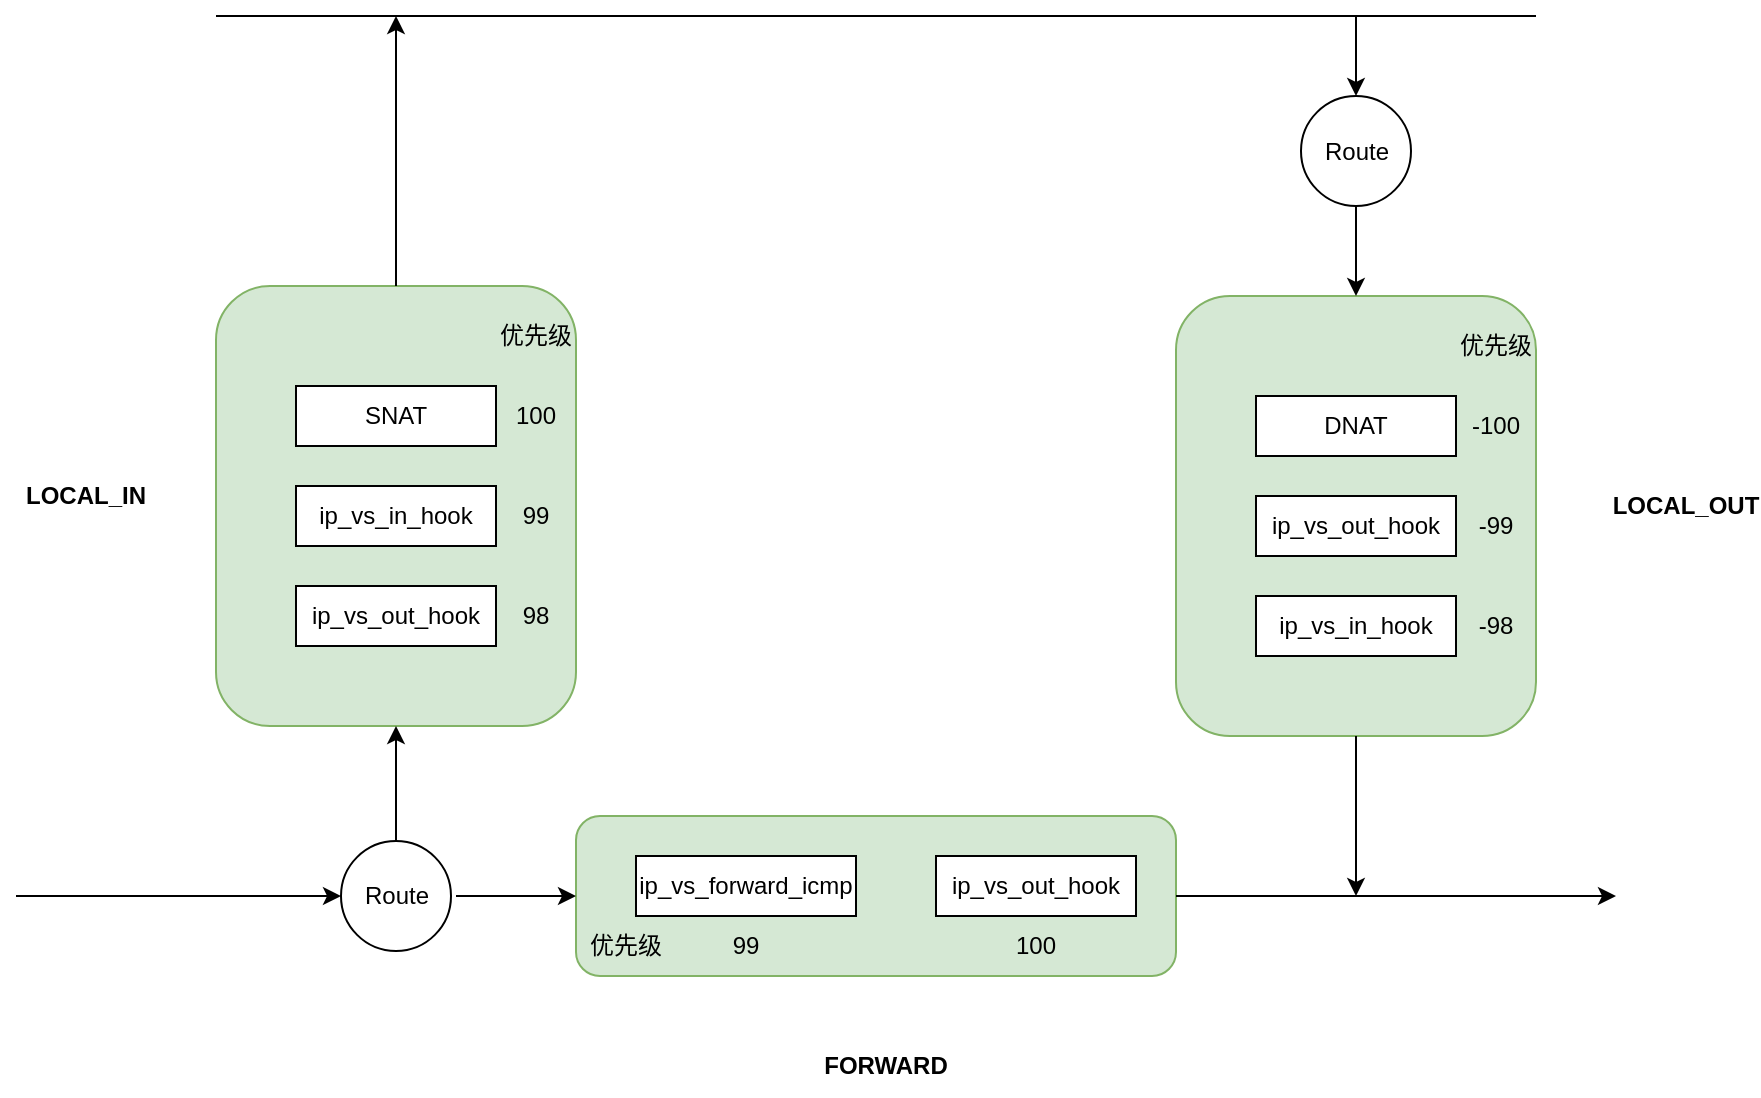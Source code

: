 <mxfile version="21.1.2" type="github" pages="3">
  <diagram name="ipvs-hook" id="Nb5IXyK1JuDazcwR1EP6">
    <mxGraphModel dx="2022" dy="617" grid="1" gridSize="10" guides="1" tooltips="1" connect="1" arrows="1" fold="1" page="1" pageScale="1" pageWidth="827" pageHeight="1169" math="0" shadow="0">
      <root>
        <mxCell id="0" />
        <mxCell id="1" parent="0" />
        <mxCell id="ZrajQLCjrcMDGIsiWecS-1" value="" style="rounded=1;whiteSpace=wrap;html=1;fillColor=#d5e8d4;strokeColor=#82b366;" vertex="1" parent="1">
          <mxGeometry x="100" y="335" width="180" height="220" as="geometry" />
        </mxCell>
        <mxCell id="ZrajQLCjrcMDGIsiWecS-2" value="SNAT" style="rounded=0;whiteSpace=wrap;html=1;" vertex="1" parent="1">
          <mxGeometry x="140" y="385" width="100" height="30" as="geometry" />
        </mxCell>
        <mxCell id="ZrajQLCjrcMDGIsiWecS-3" value="ip_vs_in_hook" style="rounded=0;whiteSpace=wrap;html=1;" vertex="1" parent="1">
          <mxGeometry x="140" y="435" width="100" height="30" as="geometry" />
        </mxCell>
        <mxCell id="ZrajQLCjrcMDGIsiWecS-4" value="ip_vs_out_hook" style="rounded=0;whiteSpace=wrap;html=1;" vertex="1" parent="1">
          <mxGeometry x="140" y="485" width="100" height="30" as="geometry" />
        </mxCell>
        <mxCell id="ZrajQLCjrcMDGIsiWecS-5" value="100" style="text;html=1;strokeColor=none;fillColor=none;align=center;verticalAlign=middle;whiteSpace=wrap;rounded=0;" vertex="1" parent="1">
          <mxGeometry x="240" y="385" width="40" height="30" as="geometry" />
        </mxCell>
        <mxCell id="ZrajQLCjrcMDGIsiWecS-6" value="99" style="text;html=1;strokeColor=none;fillColor=none;align=center;verticalAlign=middle;whiteSpace=wrap;rounded=0;" vertex="1" parent="1">
          <mxGeometry x="240" y="435" width="40" height="30" as="geometry" />
        </mxCell>
        <mxCell id="ZrajQLCjrcMDGIsiWecS-7" value="98" style="text;html=1;strokeColor=none;fillColor=none;align=center;verticalAlign=middle;whiteSpace=wrap;rounded=0;" vertex="1" parent="1">
          <mxGeometry x="240" y="485" width="40" height="30" as="geometry" />
        </mxCell>
        <mxCell id="ZrajQLCjrcMDGIsiWecS-8" value="优先级" style="text;html=1;strokeColor=none;fillColor=none;align=center;verticalAlign=middle;whiteSpace=wrap;rounded=0;" vertex="1" parent="1">
          <mxGeometry x="230" y="345" width="60" height="30" as="geometry" />
        </mxCell>
        <mxCell id="ZrajQLCjrcMDGIsiWecS-9" value="" style="rounded=1;whiteSpace=wrap;html=1;fillColor=#d5e8d4;strokeColor=#82b366;" vertex="1" parent="1">
          <mxGeometry x="580" y="340" width="180" height="220" as="geometry" />
        </mxCell>
        <mxCell id="ZrajQLCjrcMDGIsiWecS-10" value="DNAT" style="rounded=0;whiteSpace=wrap;html=1;" vertex="1" parent="1">
          <mxGeometry x="620" y="390" width="100" height="30" as="geometry" />
        </mxCell>
        <mxCell id="ZrajQLCjrcMDGIsiWecS-11" value="ip_vs_out_hook" style="rounded=0;whiteSpace=wrap;html=1;" vertex="1" parent="1">
          <mxGeometry x="620" y="440" width="100" height="30" as="geometry" />
        </mxCell>
        <mxCell id="ZrajQLCjrcMDGIsiWecS-12" value="ip_vs_in_hook" style="rounded=0;whiteSpace=wrap;html=1;" vertex="1" parent="1">
          <mxGeometry x="620" y="490" width="100" height="30" as="geometry" />
        </mxCell>
        <mxCell id="ZrajQLCjrcMDGIsiWecS-13" value="-100" style="text;html=1;strokeColor=none;fillColor=none;align=center;verticalAlign=middle;whiteSpace=wrap;rounded=0;" vertex="1" parent="1">
          <mxGeometry x="720" y="390" width="40" height="30" as="geometry" />
        </mxCell>
        <mxCell id="ZrajQLCjrcMDGIsiWecS-14" value="-99" style="text;html=1;strokeColor=none;fillColor=none;align=center;verticalAlign=middle;whiteSpace=wrap;rounded=0;" vertex="1" parent="1">
          <mxGeometry x="720" y="440" width="40" height="30" as="geometry" />
        </mxCell>
        <mxCell id="ZrajQLCjrcMDGIsiWecS-15" value="-98" style="text;html=1;strokeColor=none;fillColor=none;align=center;verticalAlign=middle;whiteSpace=wrap;rounded=0;" vertex="1" parent="1">
          <mxGeometry x="720" y="490" width="40" height="30" as="geometry" />
        </mxCell>
        <mxCell id="ZrajQLCjrcMDGIsiWecS-16" value="优先级" style="text;html=1;strokeColor=none;fillColor=none;align=center;verticalAlign=middle;whiteSpace=wrap;rounded=0;" vertex="1" parent="1">
          <mxGeometry x="710" y="350" width="60" height="30" as="geometry" />
        </mxCell>
        <mxCell id="ZrajQLCjrcMDGIsiWecS-17" value="LOCAL_IN" style="text;html=1;align=center;verticalAlign=middle;whiteSpace=wrap;rounded=0;fontColor=#000000;fontStyle=1" vertex="1" parent="1">
          <mxGeometry y="425" width="70" height="30" as="geometry" />
        </mxCell>
        <mxCell id="ZrajQLCjrcMDGIsiWecS-18" value="LOCAL_OUT" style="text;html=1;strokeColor=none;fillColor=none;align=center;verticalAlign=middle;whiteSpace=wrap;rounded=0;fontColor=#000000;fontStyle=1" vertex="1" parent="1">
          <mxGeometry x="800" y="430" width="70" height="30" as="geometry" />
        </mxCell>
        <mxCell id="ZrajQLCjrcMDGIsiWecS-29" value="" style="rounded=1;whiteSpace=wrap;html=1;fillColor=#d5e8d4;strokeColor=#82b366;" vertex="1" parent="1">
          <mxGeometry x="280" y="600" width="300" height="80" as="geometry" />
        </mxCell>
        <mxCell id="ZrajQLCjrcMDGIsiWecS-31" value="ip_vs_forward_icmp" style="rounded=0;whiteSpace=wrap;html=1;" vertex="1" parent="1">
          <mxGeometry x="310" y="620" width="110" height="30" as="geometry" />
        </mxCell>
        <mxCell id="ZrajQLCjrcMDGIsiWecS-32" value="ip_vs_out_hook" style="rounded=0;whiteSpace=wrap;html=1;" vertex="1" parent="1">
          <mxGeometry x="460" y="620" width="100" height="30" as="geometry" />
        </mxCell>
        <mxCell id="ZrajQLCjrcMDGIsiWecS-34" value="99" style="text;html=1;strokeColor=none;fillColor=none;align=center;verticalAlign=middle;whiteSpace=wrap;rounded=0;" vertex="1" parent="1">
          <mxGeometry x="345" y="650" width="40" height="30" as="geometry" />
        </mxCell>
        <mxCell id="ZrajQLCjrcMDGIsiWecS-35" value="100" style="text;html=1;strokeColor=none;fillColor=none;align=center;verticalAlign=middle;whiteSpace=wrap;rounded=0;" vertex="1" parent="1">
          <mxGeometry x="490" y="650" width="40" height="30" as="geometry" />
        </mxCell>
        <mxCell id="ZrajQLCjrcMDGIsiWecS-36" value="优先级" style="text;html=1;strokeColor=none;fillColor=none;align=center;verticalAlign=middle;whiteSpace=wrap;rounded=0;" vertex="1" parent="1">
          <mxGeometry x="280" y="650" width="50" height="30" as="geometry" />
        </mxCell>
        <mxCell id="ZrajQLCjrcMDGIsiWecS-37" value="FORWARD" style="text;html=1;strokeColor=none;fillColor=none;align=center;verticalAlign=middle;whiteSpace=wrap;rounded=0;fontStyle=1" vertex="1" parent="1">
          <mxGeometry x="400" y="710" width="70" height="30" as="geometry" />
        </mxCell>
        <mxCell id="ZrajQLCjrcMDGIsiWecS-38" value="" style="endArrow=classic;html=1;rounded=0;entryX=0;entryY=0.5;entryDx=0;entryDy=0;" edge="1" parent="1" target="ZrajQLCjrcMDGIsiWecS-39">
          <mxGeometry width="50" height="50" relative="1" as="geometry">
            <mxPoint y="640" as="sourcePoint" />
            <mxPoint x="160" y="640" as="targetPoint" />
          </mxGeometry>
        </mxCell>
        <mxCell id="ZrajQLCjrcMDGIsiWecS-39" value="Route" style="ellipse;whiteSpace=wrap;html=1;aspect=fixed;" vertex="1" parent="1">
          <mxGeometry x="162.5" y="612.5" width="55" height="55" as="geometry" />
        </mxCell>
        <mxCell id="ZrajQLCjrcMDGIsiWecS-41" value="" style="endArrow=classic;html=1;rounded=0;entryX=0;entryY=0.5;entryDx=0;entryDy=0;" edge="1" parent="1" target="ZrajQLCjrcMDGIsiWecS-29">
          <mxGeometry width="50" height="50" relative="1" as="geometry">
            <mxPoint x="220" y="640" as="sourcePoint" />
            <mxPoint x="173" y="650" as="targetPoint" />
          </mxGeometry>
        </mxCell>
        <mxCell id="ZrajQLCjrcMDGIsiWecS-42" value="" style="endArrow=classic;html=1;rounded=0;entryX=0.5;entryY=1;entryDx=0;entryDy=0;" edge="1" parent="1" source="ZrajQLCjrcMDGIsiWecS-39" target="ZrajQLCjrcMDGIsiWecS-1">
          <mxGeometry width="50" height="50" relative="1" as="geometry">
            <mxPoint x="230" y="650" as="sourcePoint" />
            <mxPoint x="290" y="650" as="targetPoint" />
          </mxGeometry>
        </mxCell>
        <mxCell id="ZrajQLCjrcMDGIsiWecS-43" value="Route" style="ellipse;whiteSpace=wrap;html=1;aspect=fixed;" vertex="1" parent="1">
          <mxGeometry x="642.5" y="240" width="55" height="55" as="geometry" />
        </mxCell>
        <mxCell id="ZrajQLCjrcMDGIsiWecS-44" value="" style="endArrow=classic;html=1;rounded=0;exitX=0.5;exitY=0;exitDx=0;exitDy=0;" edge="1" parent="1" source="ZrajQLCjrcMDGIsiWecS-1">
          <mxGeometry width="50" height="50" relative="1" as="geometry">
            <mxPoint x="200" y="623" as="sourcePoint" />
            <mxPoint x="190" y="200" as="targetPoint" />
          </mxGeometry>
        </mxCell>
        <mxCell id="ZrajQLCjrcMDGIsiWecS-45" value="" style="endArrow=none;html=1;rounded=0;" edge="1" parent="1">
          <mxGeometry width="50" height="50" relative="1" as="geometry">
            <mxPoint x="100" y="200" as="sourcePoint" />
            <mxPoint x="760" y="200" as="targetPoint" />
          </mxGeometry>
        </mxCell>
        <mxCell id="ZrajQLCjrcMDGIsiWecS-46" value="" style="endArrow=classic;html=1;rounded=0;" edge="1" parent="1" source="ZrajQLCjrcMDGIsiWecS-43" target="ZrajQLCjrcMDGIsiWecS-9">
          <mxGeometry width="50" height="50" relative="1" as="geometry">
            <mxPoint x="670" y="300" as="sourcePoint" />
            <mxPoint x="670" y="200" as="targetPoint" />
          </mxGeometry>
        </mxCell>
        <mxCell id="ZrajQLCjrcMDGIsiWecS-47" value="" style="endArrow=classic;html=1;rounded=0;entryX=0.5;entryY=0;entryDx=0;entryDy=0;" edge="1" parent="1" target="ZrajQLCjrcMDGIsiWecS-43">
          <mxGeometry width="50" height="50" relative="1" as="geometry">
            <mxPoint x="670" y="200" as="sourcePoint" />
            <mxPoint x="680" y="350" as="targetPoint" />
          </mxGeometry>
        </mxCell>
        <mxCell id="ZrajQLCjrcMDGIsiWecS-48" value="" style="endArrow=classic;html=1;rounded=0;exitX=1;exitY=0.5;exitDx=0;exitDy=0;" edge="1" parent="1" source="ZrajQLCjrcMDGIsiWecS-29">
          <mxGeometry width="50" height="50" relative="1" as="geometry">
            <mxPoint x="680" y="305" as="sourcePoint" />
            <mxPoint x="800" y="640" as="targetPoint" />
          </mxGeometry>
        </mxCell>
        <mxCell id="ZrajQLCjrcMDGIsiWecS-49" value="" style="endArrow=classic;html=1;rounded=0;exitX=0.5;exitY=1;exitDx=0;exitDy=0;" edge="1" parent="1" source="ZrajQLCjrcMDGIsiWecS-9">
          <mxGeometry width="50" height="50" relative="1" as="geometry">
            <mxPoint x="680" y="305" as="sourcePoint" />
            <mxPoint x="670" y="640" as="targetPoint" />
          </mxGeometry>
        </mxCell>
      </root>
    </mxGraphModel>
  </diagram>
  <diagram id="bKLBo4ssmLD07pADuglC" name="ipvs-test-topo">
    <mxGraphModel dx="1195" dy="617" grid="1" gridSize="10" guides="1" tooltips="1" connect="1" arrows="1" fold="1" page="1" pageScale="1" pageWidth="827" pageHeight="1169" math="0" shadow="0">
      <root>
        <mxCell id="0" />
        <mxCell id="1" parent="0" />
        <mxCell id="-zAF9fwOarJnG1TRg4sx-21" value="" style="rounded=0;whiteSpace=wrap;html=1;" vertex="1" parent="1">
          <mxGeometry x="70" y="30" width="850" height="575" as="geometry" />
        </mxCell>
        <mxCell id="-zAF9fwOarJnG1TRg4sx-25" value="kernel ipvs" style="ellipse;whiteSpace=wrap;html=1;" vertex="1" parent="1">
          <mxGeometry x="450" y="425" width="90" height="50" as="geometry" />
        </mxCell>
        <mxCell id="-zAF9fwOarJnG1TRg4sx-8" value="" style="rounded=0;whiteSpace=wrap;html=1;fillColor=#e1d5e7;strokeColor=#9673a6;" vertex="1" parent="1">
          <mxGeometry x="130" y="225" width="730" height="65" as="geometry" />
        </mxCell>
        <mxCell id="-zAF9fwOarJnG1TRg4sx-3" value="" style="rounded=1;whiteSpace=wrap;html=1;dashed=1;fillColor=#d5e8d4;strokeColor=#82b366;" vertex="1" parent="1">
          <mxGeometry x="130" y="70" width="340" height="120" as="geometry" />
        </mxCell>
        <mxCell id="-zAF9fwOarJnG1TRg4sx-1" value="veth1" style="rounded=0;whiteSpace=wrap;html=1;" vertex="1" parent="1">
          <mxGeometry x="160" y="240" width="60" height="30" as="geometry" />
        </mxCell>
        <mxCell id="-zAF9fwOarJnG1TRg4sx-2" value="veth1_ns" style="rounded=0;whiteSpace=wrap;html=1;" vertex="1" parent="1">
          <mxGeometry x="160" y="160" width="60" height="30" as="geometry" />
        </mxCell>
        <mxCell id="-zAF9fwOarJnG1TRg4sx-4" value="ns1" style="text;html=1;strokeColor=none;fillColor=none;align=center;verticalAlign=middle;whiteSpace=wrap;rounded=0;fontSize=14;" vertex="1" parent="1">
          <mxGeometry x="410" y="70" width="40" height="20" as="geometry" />
        </mxCell>
        <mxCell id="-zAF9fwOarJnG1TRg4sx-5" value="python3 -m http.server 80" style="rounded=1;whiteSpace=wrap;html=1;" vertex="1" parent="1">
          <mxGeometry x="150" y="80" width="80" height="40" as="geometry" />
        </mxCell>
        <mxCell id="-zAF9fwOarJnG1TRg4sx-6" value="" style="endArrow=none;html=1;rounded=0;entryX=0.5;entryY=1;entryDx=0;entryDy=0;exitX=0.5;exitY=0;exitDx=0;exitDy=0;" edge="1" parent="1" source="-zAF9fwOarJnG1TRg4sx-1" target="-zAF9fwOarJnG1TRg4sx-2">
          <mxGeometry width="50" height="50" relative="1" as="geometry">
            <mxPoint x="160" y="340" as="sourcePoint" />
            <mxPoint x="210" y="290" as="targetPoint" />
          </mxGeometry>
        </mxCell>
        <mxCell id="-zAF9fwOarJnG1TRg4sx-7" value="&lt;b&gt;IP: 100.0.0.1/24&lt;br&gt;Route:&amp;nbsp;100.100.100.100/32 dev veth1_ns&lt;/b&gt;" style="text;html=1;strokeColor=none;fillColor=none;align=left;verticalAlign=middle;whiteSpace=wrap;rounded=0;" vertex="1" parent="1">
          <mxGeometry x="230" y="160" width="240" height="30" as="geometry" />
        </mxCell>
        <mxCell id="-zAF9fwOarJnG1TRg4sx-9" value="" style="rounded=1;whiteSpace=wrap;html=1;dashed=1;fillColor=#d5e8d4;strokeColor=#82b366;" vertex="1" parent="1">
          <mxGeometry x="520" y="70" width="340" height="120" as="geometry" />
        </mxCell>
        <mxCell id="-zAF9fwOarJnG1TRg4sx-10" value="veth2" style="rounded=0;whiteSpace=wrap;html=1;" vertex="1" parent="1">
          <mxGeometry x="770" y="240" width="60" height="30" as="geometry" />
        </mxCell>
        <mxCell id="-zAF9fwOarJnG1TRg4sx-11" value="veth2_ns" style="rounded=0;whiteSpace=wrap;html=1;" vertex="1" parent="1">
          <mxGeometry x="770" y="160" width="60" height="30" as="geometry" />
        </mxCell>
        <mxCell id="-zAF9fwOarJnG1TRg4sx-12" value="ns2" style="text;html=1;strokeColor=none;fillColor=none;align=center;verticalAlign=middle;whiteSpace=wrap;rounded=0;fontSize=14;" vertex="1" parent="1">
          <mxGeometry x="550" y="70" width="40" height="20" as="geometry" />
        </mxCell>
        <mxCell id="-zAF9fwOarJnG1TRg4sx-13" value="python3 -m http.server 80" style="rounded=1;whiteSpace=wrap;html=1;" vertex="1" parent="1">
          <mxGeometry x="760" y="80" width="80" height="40" as="geometry" />
        </mxCell>
        <mxCell id="-zAF9fwOarJnG1TRg4sx-14" value="" style="endArrow=none;html=1;rounded=0;entryX=0.5;entryY=1;entryDx=0;entryDy=0;exitX=0.5;exitY=0;exitDx=0;exitDy=0;" edge="1" parent="1" source="-zAF9fwOarJnG1TRg4sx-10" target="-zAF9fwOarJnG1TRg4sx-11">
          <mxGeometry width="50" height="50" relative="1" as="geometry">
            <mxPoint x="770" y="340" as="sourcePoint" />
            <mxPoint x="820" y="290" as="targetPoint" />
          </mxGeometry>
        </mxCell>
        <mxCell id="-zAF9fwOarJnG1TRg4sx-15" value="&lt;b&gt;IP: 100.0.0.2/24&lt;br&gt;Route:&amp;nbsp;100.100.100.100/32 dev veth2_ns&lt;/b&gt;" style="text;html=1;strokeColor=none;fillColor=none;align=right;verticalAlign=middle;whiteSpace=wrap;rounded=0;" vertex="1" parent="1">
          <mxGeometry x="520" y="160" width="240" height="30" as="geometry" />
        </mxCell>
        <mxCell id="-zAF9fwOarJnG1TRg4sx-16" value="br0" style="text;html=1;strokeColor=none;fillColor=none;align=center;verticalAlign=middle;whiteSpace=wrap;rounded=0;fontSize=14;" vertex="1" parent="1">
          <mxGeometry x="465" y="240" width="60" height="30" as="geometry" />
        </mxCell>
        <mxCell id="-zAF9fwOarJnG1TRg4sx-17" value="&lt;b&gt;Route:&amp;nbsp;100.0.0.0/24 dev br0&lt;/b&gt;" style="text;html=1;strokeColor=none;fillColor=none;align=left;verticalAlign=middle;whiteSpace=wrap;rounded=0;" vertex="1" parent="1">
          <mxGeometry x="545" y="340" width="175" height="40" as="geometry" />
        </mxCell>
        <mxCell id="-zAF9fwOarJnG1TRg4sx-18" value="&lt;b&gt;ipvs0&lt;/b&gt;" style="rounded=0;whiteSpace=wrap;html=1;fillColor=#A7CF99;strokeColor=#3A5431;fontColor=#000000;" vertex="1" parent="1">
          <mxGeometry x="560" y="435" width="60" height="30" as="geometry" />
        </mxCell>
        <mxCell id="-zAF9fwOarJnG1TRg4sx-19" value="&lt;b&gt;type: dummy&lt;/b&gt;&lt;br&gt;&lt;b&gt;state: DOWN&lt;/b&gt;&lt;br&gt;&lt;b&gt;IP: 100.100.100.100/32&lt;/b&gt;&lt;br&gt;&lt;b&gt;Route:&amp;nbsp;local 100.100.100.100 dev ipvs0&lt;/b&gt;" style="text;html=1;strokeColor=none;fillColor=none;align=left;verticalAlign=middle;whiteSpace=wrap;rounded=0;" vertex="1" parent="1">
          <mxGeometry x="625" y="420" width="230" height="60" as="geometry" />
        </mxCell>
        <mxCell id="-zAF9fwOarJnG1TRg4sx-20" value="curl 100.100.100.100:80" style="rounded=1;whiteSpace=wrap;html=1;" vertex="1" parent="1">
          <mxGeometry x="422.5" y="525" width="145" height="40" as="geometry" />
        </mxCell>
        <mxCell id="-zAF9fwOarJnG1TRg4sx-22" value="kernel route" style="ellipse;whiteSpace=wrap;html=1;" vertex="1" parent="1">
          <mxGeometry x="450" y="335" width="90" height="50" as="geometry" />
        </mxCell>
        <mxCell id="-zAF9fwOarJnG1TRg4sx-23" value="" style="curved=1;endArrow=classic;html=1;rounded=0;entryX=0.5;entryY=1;entryDx=0;entryDy=0;exitX=0.5;exitY=0;exitDx=0;exitDy=0;strokeColor=#FF0000;dashed=1;" edge="1" parent="1" source="-zAF9fwOarJnG1TRg4sx-20" target="-zAF9fwOarJnG1TRg4sx-5">
          <mxGeometry width="50" height="50" relative="1" as="geometry">
            <mxPoint x="250" y="450" as="sourcePoint" />
            <mxPoint x="300" y="400" as="targetPoint" />
            <Array as="points">
              <mxPoint x="500" y="460" />
              <mxPoint x="495" y="380" />
              <mxPoint x="420" y="330" />
              <mxPoint x="260" y="310" />
              <mxPoint x="200" y="280" />
            </Array>
          </mxGeometry>
        </mxCell>
        <mxCell id="vfJMlR6atgEC0r89HJno-1" value="&lt;b&gt;mode: NAT&lt;br&gt;dest: 100.0.0.1&lt;br&gt;dest: 100.0.0.2&lt;br&gt;&lt;/b&gt;" style="text;html=1;strokeColor=none;fillColor=none;align=left;verticalAlign=middle;whiteSpace=wrap;rounded=0;" vertex="1" parent="1">
          <mxGeometry x="340" y="420" width="100" height="60" as="geometry" />
        </mxCell>
      </root>
    </mxGraphModel>
  </diagram>
  <diagram id="-pybceitlNMbY67zZKVY" name="第 3 页">
    <mxGraphModel dx="2022" dy="1832" grid="1" gridSize="10" guides="1" tooltips="1" connect="1" arrows="1" fold="1" page="1" pageScale="1" pageWidth="827" pageHeight="1169" math="0" shadow="0">
      <root>
        <mxCell id="0" />
        <mxCell id="1" parent="0" />
        <mxCell id="aYkfA4ZF75HNwK-ypwmA-24" value="veth" style="text;html=1;strokeColor=#d79b00;fillColor=#ffe6cc;align=center;verticalAlign=middle;whiteSpace=wrap;rounded=0;" vertex="1" parent="1">
          <mxGeometry x="180" y="690" width="380" height="50" as="geometry" />
        </mxCell>
        <mxCell id="aYkfA4ZF75HNwK-ypwmA-18" value="bridge" style="text;html=1;strokeColor=#d6b656;fillColor=#fff2cc;align=center;verticalAlign=middle;whiteSpace=wrap;rounded=0;" vertex="1" parent="1">
          <mxGeometry x="180" y="570" width="380" height="50" as="geometry" />
        </mxCell>
        <mxCell id="MRsvWuQqJ5onnluyFUwx-8" value="" style="edgeStyle=orthogonalEdgeStyle;rounded=0;orthogonalLoop=1;jettySize=auto;html=1;" edge="1" parent="1" source="MRsvWuQqJ5onnluyFUwx-1" target="MRsvWuQqJ5onnluyFUwx-2">
          <mxGeometry relative="1" as="geometry" />
        </mxCell>
        <mxCell id="MRsvWuQqJ5onnluyFUwx-1" value="curl 100.100.100.100:80" style="rounded=1;whiteSpace=wrap;html=1;fillColor=#f5f5f5;fontColor=#333333;strokeColor=#666666;" vertex="1" parent="1">
          <mxGeometry x="-132.5" y="40" width="145" height="40" as="geometry" />
        </mxCell>
        <mxCell id="MRsvWuQqJ5onnluyFUwx-9" value="" style="edgeStyle=orthogonalEdgeStyle;rounded=0;orthogonalLoop=1;jettySize=auto;html=1;" edge="1" parent="1" source="MRsvWuQqJ5onnluyFUwx-2" target="MRsvWuQqJ5onnluyFUwx-3">
          <mxGeometry relative="1" as="geometry" />
        </mxCell>
        <mxCell id="MRsvWuQqJ5onnluyFUwx-2" value="ip_queue_xmit" style="rounded=1;whiteSpace=wrap;html=1;" vertex="1" parent="1">
          <mxGeometry x="120" y="40" width="100" height="40" as="geometry" />
        </mxCell>
        <mxCell id="MRsvWuQqJ5onnluyFUwx-10" value="" style="edgeStyle=orthogonalEdgeStyle;rounded=0;orthogonalLoop=1;jettySize=auto;html=1;" edge="1" parent="1" source="MRsvWuQqJ5onnluyFUwx-3" target="MRsvWuQqJ5onnluyFUwx-4">
          <mxGeometry relative="1" as="geometry" />
        </mxCell>
        <mxCell id="MRsvWuQqJ5onnluyFUwx-3" value="查路由" style="rounded=1;whiteSpace=wrap;html=1;" vertex="1" parent="1">
          <mxGeometry x="280" y="40" width="80" height="40" as="geometry" />
        </mxCell>
        <mxCell id="aYkfA4ZF75HNwK-ypwmA-4" value="" style="edgeStyle=orthogonalEdgeStyle;rounded=0;orthogonalLoop=1;jettySize=auto;html=1;" edge="1" parent="1" source="MRsvWuQqJ5onnluyFUwx-4" target="VzEZOSOJXT12lBRm1pk1-1">
          <mxGeometry relative="1" as="geometry" />
        </mxCell>
        <mxCell id="MRsvWuQqJ5onnluyFUwx-4" value="LOCAL_OUT" style="rounded=1;whiteSpace=wrap;html=1;fillColor=#dae8fc;strokeColor=#6c8ebf;" vertex="1" parent="1">
          <mxGeometry x="440" y="40" width="80" height="40" as="geometry" />
        </mxCell>
        <mxCell id="MRsvWuQqJ5onnluyFUwx-5" value="由于ipvs0设备的存在，且配置了100.100.100.100的IP地址，查完路由就走本机流量了，所以进LOCAL_OUT" style="text;html=1;strokeColor=none;fillColor=none;align=center;verticalAlign=middle;whiteSpace=wrap;rounded=0;" vertex="1" parent="1">
          <mxGeometry x="170" y="-120" width="330" height="30" as="geometry" />
        </mxCell>
        <mxCell id="MRsvWuQqJ5onnluyFUwx-6" value="路由local表：&lt;br&gt;local &lt;b&gt;100.100.100.100&lt;/b&gt; dev &lt;b&gt;ipvs0 &lt;/b&gt;proto kernel scope host src 100.100.100.100" style="rounded=1;whiteSpace=wrap;html=1;dashed=1;" vertex="1" parent="1">
          <mxGeometry x="100" y="-80" width="440" height="60" as="geometry" />
        </mxCell>
        <mxCell id="MRsvWuQqJ5onnluyFUwx-7" value="" style="endArrow=classic;html=1;rounded=0;exitX=0.5;exitY=1;exitDx=0;exitDy=0;entryX=0.5;entryY=0;entryDx=0;entryDy=0;dashed=1;" edge="1" parent="1" source="MRsvWuQqJ5onnluyFUwx-6" target="MRsvWuQqJ5onnluyFUwx-3">
          <mxGeometry width="50" height="50" relative="1" as="geometry">
            <mxPoint x="440" y="180" as="sourcePoint" />
            <mxPoint x="490" y="130" as="targetPoint" />
          </mxGeometry>
        </mxCell>
        <mxCell id="aYkfA4ZF75HNwK-ypwmA-5" value="" style="edgeStyle=orthogonalEdgeStyle;rounded=0;orthogonalLoop=1;jettySize=auto;html=1;startArrow=none;startFill=0;" edge="1" parent="1" source="VzEZOSOJXT12lBRm1pk1-1" target="aYkfA4ZF75HNwK-ypwmA-2">
          <mxGeometry relative="1" as="geometry" />
        </mxCell>
        <mxCell id="VzEZOSOJXT12lBRm1pk1-1" value="ip_vs_in_hook" style="rounded=1;whiteSpace=wrap;html=1;fillColor=#d5e8d4;strokeColor=#82b366;" vertex="1" parent="1">
          <mxGeometry x="420" y="250" width="120" height="30" as="geometry" />
        </mxCell>
        <mxCell id="aYkfA4ZF75HNwK-ypwmA-9" value="" style="edgeStyle=orthogonalEdgeStyle;rounded=0;orthogonalLoop=1;jettySize=auto;html=1;entryX=1;entryY=0.5;entryDx=0;entryDy=0;" edge="1" parent="1" source="aYkfA4ZF75HNwK-ypwmA-2" target="aYkfA4ZF75HNwK-ypwmA-6">
          <mxGeometry relative="1" as="geometry">
            <mxPoint x="925" y="445" as="targetPoint" />
            <Array as="points">
              <mxPoint x="925" y="400" />
            </Array>
          </mxGeometry>
        </mxCell>
        <mxCell id="aYkfA4ZF75HNwK-ypwmA-2" value="&lt;b&gt;ip_vs_conn&lt;/b&gt;不存在，尝试schedule；&lt;br&gt;&lt;br&gt;ip_vs_try_to_schedule&lt;br&gt;&amp;nbsp; &amp;nbsp; &amp;nbsp;|&amp;nbsp; tcp_conn_schedule&lt;br&gt;&amp;nbsp; &amp;nbsp; &amp;nbsp; &amp;nbsp; &amp;nbsp; |&amp;nbsp;&amp;nbsp;ip_vs_service_find // 获取 &lt;b&gt;ip_vs_service&lt;/b&gt;，（ipvsadm命令添加）&lt;br&gt;&amp;nbsp; &amp;nbsp; &amp;nbsp; &amp;nbsp; &amp;nbsp; |&amp;nbsp;&amp;nbsp;ip_vs_schedule&lt;br&gt;&amp;nbsp; &amp;nbsp; &amp;nbsp; &amp;nbsp; &amp;nbsp; &amp;nbsp; &amp;nbsp; &amp;nbsp;|&amp;nbsp; dest = ip_vs_rr_schedule // 使用 round-robin 来选择一个 &lt;b&gt;ip_vs_dest&lt;/b&gt;，（ipvsadm命令选择了rr算法）&lt;br&gt;&amp;nbsp; &amp;nbsp; &amp;nbsp; &amp;nbsp; &amp;nbsp; &amp;nbsp; &amp;nbsp; &amp;nbsp;|&amp;nbsp; &amp;nbsp;ip_vs_conn_new(dest) // 创建 &lt;b&gt;ip_vs_conn&lt;/b&gt;，&lt;br&gt;&amp;nbsp; &amp;nbsp; &amp;nbsp; &amp;nbsp; &amp;nbsp; &amp;nbsp; &amp;nbsp; &amp;nbsp; &amp;nbsp; &amp;nbsp; &amp;nbsp;|&amp;nbsp;&amp;nbsp;ip_vs_nat_xmit&amp;nbsp; // 回调nat，（ipvsadm设置了NAT模式）&lt;br&gt;&amp;nbsp; &amp;nbsp; &amp;nbsp; &amp;nbsp; &amp;nbsp; &amp;nbsp; &amp;nbsp; &amp;nbsp; &amp;nbsp; &amp;nbsp; &amp;nbsp; &amp;nbsp; &amp;nbsp; |&amp;nbsp;&amp;nbsp;__ip_vs_get_out_rt&amp;nbsp; // 根据dest查路由&lt;br&gt;&amp;nbsp; &amp;nbsp; &amp;nbsp; &amp;nbsp; &amp;nbsp; &amp;nbsp; &amp;nbsp; &amp;nbsp; &amp;nbsp; &amp;nbsp; &amp;nbsp; &amp;nbsp; &amp;nbsp; |&amp;nbsp;&amp;nbsp;ip_vs_nat_send_or_cont&amp;nbsp; // 发送&lt;br&gt;&amp;nbsp; &amp;nbsp; &amp;nbsp; &amp;nbsp; &amp;nbsp; &amp;nbsp; &amp;nbsp; &amp;nbsp; &amp;nbsp; &amp;nbsp; &amp;nbsp; &amp;nbsp; &amp;nbsp; &amp;nbsp; &amp;nbsp; &amp;nbsp; |&amp;nbsp; if (!local) NF_HOOK(&lt;b&gt;LOCAL_OUT&lt;/b&gt;)&amp;nbsp; // 如果路由不是本地，则重走LOCAL_OUT钩子&lt;br&gt;&amp;nbsp; &amp;nbsp; &amp;nbsp; &amp;nbsp; &amp;nbsp; &amp;nbsp; &amp;nbsp; &amp;nbsp; &amp;nbsp; &amp;nbsp; &amp;nbsp; &amp;nbsp; &amp;nbsp; &amp;nbsp; &amp;nbsp; &amp;nbsp; |&amp;nbsp; &amp;nbsp;return NF_ACCEPT;" style="rounded=0;whiteSpace=wrap;html=1;align=left;dashed=1;" vertex="1" parent="1">
          <mxGeometry x="600" y="165" width="650" height="200" as="geometry" />
        </mxCell>
        <mxCell id="aYkfA4ZF75HNwK-ypwmA-10" value="" style="edgeStyle=orthogonalEdgeStyle;rounded=0;orthogonalLoop=1;jettySize=auto;html=1;" edge="1" parent="1" source="aYkfA4ZF75HNwK-ypwmA-6" target="aYkfA4ZF75HNwK-ypwmA-7">
          <mxGeometry relative="1" as="geometry" />
        </mxCell>
        <mxCell id="aYkfA4ZF75HNwK-ypwmA-6" value="LOCAL_OUT" style="rounded=1;whiteSpace=wrap;html=1;fillColor=#dae8fc;strokeColor=#6c8ebf;" vertex="1" parent="1">
          <mxGeometry x="440" y="380" width="80" height="40" as="geometry" />
        </mxCell>
        <mxCell id="aYkfA4ZF75HNwK-ypwmA-62" value="" style="edgeStyle=orthogonalEdgeStyle;rounded=0;orthogonalLoop=1;jettySize=auto;html=1;" edge="1" parent="1" source="aYkfA4ZF75HNwK-ypwmA-7" target="aYkfA4ZF75HNwK-ypwmA-13">
          <mxGeometry relative="1" as="geometry">
            <mxPoint x="350" y="470" as="targetPoint" />
          </mxGeometry>
        </mxCell>
        <mxCell id="aYkfA4ZF75HNwK-ypwmA-7" value="POST_ROUTING" style="rounded=1;whiteSpace=wrap;html=1;fillColor=#dae8fc;strokeColor=#6c8ebf;" vertex="1" parent="1">
          <mxGeometry x="430" y="450" width="100" height="40" as="geometry" />
        </mxCell>
        <mxCell id="aYkfA4ZF75HNwK-ypwmA-16" value="" style="edgeStyle=orthogonalEdgeStyle;rounded=0;orthogonalLoop=1;jettySize=auto;html=1;" edge="1" parent="1" source="aYkfA4ZF75HNwK-ypwmA-13" target="aYkfA4ZF75HNwK-ypwmA-15">
          <mxGeometry relative="1" as="geometry" />
        </mxCell>
        <mxCell id="aYkfA4ZF75HNwK-ypwmA-13" value="__dev_queue_xmit" style="rounded=1;whiteSpace=wrap;html=1;" vertex="1" parent="1">
          <mxGeometry x="420" y="520" width="120" height="30" as="geometry" />
        </mxCell>
        <mxCell id="aYkfA4ZF75HNwK-ypwmA-21" value="" style="edgeStyle=orthogonalEdgeStyle;rounded=0;orthogonalLoop=1;jettySize=auto;html=1;" edge="1" parent="1" source="aYkfA4ZF75HNwK-ypwmA-15" target="aYkfA4ZF75HNwK-ypwmA-20">
          <mxGeometry relative="1" as="geometry" />
        </mxCell>
        <mxCell id="aYkfA4ZF75HNwK-ypwmA-15" value="br_dev_xmit" style="rounded=1;whiteSpace=wrap;html=1;" vertex="1" parent="1">
          <mxGeometry x="420" y="580" width="120" height="30" as="geometry" />
        </mxCell>
        <mxCell id="aYkfA4ZF75HNwK-ypwmA-17" value="" style="edgeStyle=orthogonalEdgeStyle;rounded=0;orthogonalLoop=1;jettySize=auto;html=1;entryX=1;entryY=0.5;entryDx=0;entryDy=0;exitX=0.5;exitY=1;exitDx=0;exitDy=0;" edge="1" parent="1" source="aYkfA4ZF75HNwK-ypwmA-2" target="aYkfA4ZF75HNwK-ypwmA-7">
          <mxGeometry relative="1" as="geometry">
            <mxPoint x="925" y="440" as="sourcePoint" />
            <mxPoint x="520" y="535" as="targetPoint" />
            <Array as="points">
              <mxPoint x="925" y="470" />
            </Array>
          </mxGeometry>
        </mxCell>
        <mxCell id="aYkfA4ZF75HNwK-ypwmA-23" value="" style="edgeStyle=orthogonalEdgeStyle;rounded=0;orthogonalLoop=1;jettySize=auto;html=1;" edge="1" parent="1" source="aYkfA4ZF75HNwK-ypwmA-20" target="aYkfA4ZF75HNwK-ypwmA-22">
          <mxGeometry relative="1" as="geometry" />
        </mxCell>
        <mxCell id="aYkfA4ZF75HNwK-ypwmA-20" value="veth_xmit" style="rounded=1;whiteSpace=wrap;html=1;" vertex="1" parent="1">
          <mxGeometry x="420" y="700" width="120" height="30" as="geometry" />
        </mxCell>
        <mxCell id="aYkfA4ZF75HNwK-ypwmA-26" value="" style="edgeStyle=orthogonalEdgeStyle;rounded=0;orthogonalLoop=1;jettySize=auto;html=1;dashed=1;dashPattern=1 1;" edge="1" parent="1" source="aYkfA4ZF75HNwK-ypwmA-22" target="aYkfA4ZF75HNwK-ypwmA-25">
          <mxGeometry relative="1" as="geometry" />
        </mxCell>
        <mxCell id="aYkfA4ZF75HNwK-ypwmA-22" value="__netif_rx" style="rounded=1;whiteSpace=wrap;html=1;" vertex="1" parent="1">
          <mxGeometry x="420" y="760" width="120" height="30" as="geometry" />
        </mxCell>
        <mxCell id="aYkfA4ZF75HNwK-ypwmA-29" value="" style="edgeStyle=orthogonalEdgeStyle;rounded=0;orthogonalLoop=1;jettySize=auto;html=1;" edge="1" parent="1" source="aYkfA4ZF75HNwK-ypwmA-25" target="aYkfA4ZF75HNwK-ypwmA-28">
          <mxGeometry relative="1" as="geometry" />
        </mxCell>
        <mxCell id="aYkfA4ZF75HNwK-ypwmA-25" value="ip_rcv" style="rounded=1;whiteSpace=wrap;html=1;" vertex="1" parent="1">
          <mxGeometry x="420" y="960" width="120" height="30" as="geometry" />
        </mxCell>
        <mxCell id="aYkfA4ZF75HNwK-ypwmA-27" value="softirq" style="text;html=1;strokeColor=none;fillColor=none;align=center;verticalAlign=middle;whiteSpace=wrap;rounded=0;" vertex="1" parent="1">
          <mxGeometry x="480" y="790" width="60" height="30" as="geometry" />
        </mxCell>
        <mxCell id="aYkfA4ZF75HNwK-ypwmA-31" value="" style="edgeStyle=orthogonalEdgeStyle;rounded=0;orthogonalLoop=1;jettySize=auto;html=1;dashed=1;dashPattern=1 1;entryX=0.824;entryY=0;entryDx=0;entryDy=0;entryPerimeter=0;" edge="1" parent="1" source="aYkfA4ZF75HNwK-ypwmA-28" target="aYkfA4ZF75HNwK-ypwmA-30">
          <mxGeometry relative="1" as="geometry">
            <Array as="points">
              <mxPoint x="480" y="1080" />
              <mxPoint x="480" y="1080" />
            </Array>
          </mxGeometry>
        </mxCell>
        <mxCell id="aYkfA4ZF75HNwK-ypwmA-28" value="tcp_v4_rcv" style="rounded=1;whiteSpace=wrap;html=1;" vertex="1" parent="1">
          <mxGeometry x="420" y="1020" width="120" height="30" as="geometry" />
        </mxCell>
        <mxCell id="aYkfA4ZF75HNwK-ypwmA-30" value="python3 http.server" style="rounded=1;whiteSpace=wrap;html=1;fillColor=#f5f5f5;fontColor=#333333;strokeColor=#666666;" vertex="1" parent="1">
          <mxGeometry x="200" y="1080" width="340" height="30" as="geometry" />
        </mxCell>
        <mxCell id="aYkfA4ZF75HNwK-ypwmA-37" value="" style="edgeStyle=orthogonalEdgeStyle;rounded=0;orthogonalLoop=1;jettySize=auto;html=1;" edge="1" parent="1" source="aYkfA4ZF75HNwK-ypwmA-34" target="aYkfA4ZF75HNwK-ypwmA-36">
          <mxGeometry relative="1" as="geometry" />
        </mxCell>
        <mxCell id="aYkfA4ZF75HNwK-ypwmA-34" value="tcp_v4_send" style="rounded=1;whiteSpace=wrap;html=1;" vertex="1" parent="1">
          <mxGeometry x="200" y="1020" width="120" height="30" as="geometry" />
        </mxCell>
        <mxCell id="aYkfA4ZF75HNwK-ypwmA-41" value="" style="edgeStyle=orthogonalEdgeStyle;rounded=0;orthogonalLoop=1;jettySize=auto;html=1;" edge="1" parent="1" source="aYkfA4ZF75HNwK-ypwmA-36" target="aYkfA4ZF75HNwK-ypwmA-40">
          <mxGeometry relative="1" as="geometry" />
        </mxCell>
        <mxCell id="aYkfA4ZF75HNwK-ypwmA-36" value="__ip_local_out" style="rounded=1;whiteSpace=wrap;html=1;" vertex="1" parent="1">
          <mxGeometry x="200" y="960" width="120" height="30" as="geometry" />
        </mxCell>
        <mxCell id="aYkfA4ZF75HNwK-ypwmA-43" value="" style="edgeStyle=orthogonalEdgeStyle;rounded=0;orthogonalLoop=1;jettySize=auto;html=1;" edge="1" parent="1" source="aYkfA4ZF75HNwK-ypwmA-40" target="aYkfA4ZF75HNwK-ypwmA-42">
          <mxGeometry relative="1" as="geometry" />
        </mxCell>
        <mxCell id="aYkfA4ZF75HNwK-ypwmA-40" value="LOCAL_OUT" style="rounded=1;whiteSpace=wrap;html=1;fillColor=#dae8fc;strokeColor=#6c8ebf;" vertex="1" parent="1">
          <mxGeometry x="220" y="890" width="80" height="40" as="geometry" />
        </mxCell>
        <mxCell id="aYkfA4ZF75HNwK-ypwmA-45" value="" style="edgeStyle=orthogonalEdgeStyle;rounded=0;orthogonalLoop=1;jettySize=auto;html=1;" edge="1" parent="1" source="aYkfA4ZF75HNwK-ypwmA-42" target="aYkfA4ZF75HNwK-ypwmA-44">
          <mxGeometry relative="1" as="geometry" />
        </mxCell>
        <mxCell id="aYkfA4ZF75HNwK-ypwmA-42" value="POST_ROUTING" style="rounded=1;whiteSpace=wrap;html=1;fillColor=#dae8fc;strokeColor=#6c8ebf;" vertex="1" parent="1">
          <mxGeometry x="210" y="820" width="100" height="40" as="geometry" />
        </mxCell>
        <mxCell id="aYkfA4ZF75HNwK-ypwmA-47" value="" style="edgeStyle=orthogonalEdgeStyle;rounded=0;orthogonalLoop=1;jettySize=auto;html=1;" edge="1" parent="1" source="aYkfA4ZF75HNwK-ypwmA-44" target="aYkfA4ZF75HNwK-ypwmA-46">
          <mxGeometry relative="1" as="geometry" />
        </mxCell>
        <mxCell id="aYkfA4ZF75HNwK-ypwmA-44" value="__dev_queue_xmit" style="rounded=1;whiteSpace=wrap;html=1;" vertex="1" parent="1">
          <mxGeometry x="200" y="760" width="120" height="30" as="geometry" />
        </mxCell>
        <mxCell id="aYkfA4ZF75HNwK-ypwmA-49" value="" style="edgeStyle=orthogonalEdgeStyle;rounded=0;orthogonalLoop=1;jettySize=auto;html=1;" edge="1" parent="1" source="aYkfA4ZF75HNwK-ypwmA-46" target="aYkfA4ZF75HNwK-ypwmA-48">
          <mxGeometry relative="1" as="geometry" />
        </mxCell>
        <mxCell id="aYkfA4ZF75HNwK-ypwmA-46" value="veth_xmit" style="rounded=1;whiteSpace=wrap;html=1;" vertex="1" parent="1">
          <mxGeometry x="200" y="700" width="120" height="30" as="geometry" />
        </mxCell>
        <mxCell id="aYkfA4ZF75HNwK-ypwmA-51" value="" style="edgeStyle=orthogonalEdgeStyle;rounded=0;orthogonalLoop=1;jettySize=auto;html=1;dashed=1;dashPattern=1 1;" edge="1" parent="1" source="aYkfA4ZF75HNwK-ypwmA-48" target="aYkfA4ZF75HNwK-ypwmA-50">
          <mxGeometry relative="1" as="geometry" />
        </mxCell>
        <mxCell id="aYkfA4ZF75HNwK-ypwmA-48" value="__netif_rx" style="rounded=1;whiteSpace=wrap;html=1;" vertex="1" parent="1">
          <mxGeometry x="200" y="640" width="120" height="30" as="geometry" />
        </mxCell>
        <mxCell id="aYkfA4ZF75HNwK-ypwmA-53" value="" style="edgeStyle=orthogonalEdgeStyle;rounded=0;orthogonalLoop=1;jettySize=auto;html=1;" edge="1" parent="1" source="aYkfA4ZF75HNwK-ypwmA-50" target="aYkfA4ZF75HNwK-ypwmA-52">
          <mxGeometry relative="1" as="geometry" />
        </mxCell>
        <mxCell id="aYkfA4ZF75HNwK-ypwmA-50" value="br_handle_frame" style="rounded=1;whiteSpace=wrap;html=1;" vertex="1" parent="1">
          <mxGeometry x="200" y="580" width="120" height="30" as="geometry" />
        </mxCell>
        <mxCell id="aYkfA4ZF75HNwK-ypwmA-55" value="" style="edgeStyle=orthogonalEdgeStyle;rounded=0;orthogonalLoop=1;jettySize=auto;html=1;" edge="1" parent="1" source="aYkfA4ZF75HNwK-ypwmA-52" target="aYkfA4ZF75HNwK-ypwmA-54">
          <mxGeometry relative="1" as="geometry" />
        </mxCell>
        <mxCell id="aYkfA4ZF75HNwK-ypwmA-52" value="ip_rcv" style="rounded=1;whiteSpace=wrap;html=1;" vertex="1" parent="1">
          <mxGeometry x="200" y="520" width="120" height="30" as="geometry" />
        </mxCell>
        <mxCell id="aYkfA4ZF75HNwK-ypwmA-57" value="" style="edgeStyle=orthogonalEdgeStyle;rounded=0;orthogonalLoop=1;jettySize=auto;html=1;" edge="1" parent="1" source="aYkfA4ZF75HNwK-ypwmA-54" target="aYkfA4ZF75HNwK-ypwmA-56">
          <mxGeometry relative="1" as="geometry" />
        </mxCell>
        <mxCell id="aYkfA4ZF75HNwK-ypwmA-54" value="LOCAL_IN" style="rounded=1;whiteSpace=wrap;html=1;fillColor=#dae8fc;strokeColor=#6c8ebf;" vertex="1" parent="1">
          <mxGeometry x="220" y="380" width="80" height="40" as="geometry" />
        </mxCell>
        <mxCell id="aYkfA4ZF75HNwK-ypwmA-64" value="" style="edgeStyle=orthogonalEdgeStyle;rounded=0;orthogonalLoop=1;jettySize=auto;html=1;" edge="1" parent="1" source="aYkfA4ZF75HNwK-ypwmA-56" target="aYkfA4ZF75HNwK-ypwmA-63">
          <mxGeometry relative="1" as="geometry" />
        </mxCell>
        <mxCell id="aYkfA4ZF75HNwK-ypwmA-56" value="ip_vs_out_hook" style="rounded=1;whiteSpace=wrap;html=1;fillColor=#d5e8d4;strokeColor=#82b366;" vertex="1" parent="1">
          <mxGeometry x="200" y="250" width="120" height="30" as="geometry" />
        </mxCell>
        <mxCell id="aYkfA4ZF75HNwK-ypwmA-58" value="softirq" style="text;html=1;strokeColor=none;fillColor=none;align=center;verticalAlign=middle;whiteSpace=wrap;rounded=0;" vertex="1" parent="1">
          <mxGeometry x="200" y="610" width="60" height="30" as="geometry" />
        </mxCell>
        <mxCell id="aYkfA4ZF75HNwK-ypwmA-66" value="" style="edgeStyle=orthogonalEdgeStyle;rounded=0;orthogonalLoop=1;jettySize=auto;html=1;" edge="1" parent="1" source="aYkfA4ZF75HNwK-ypwmA-63" target="aYkfA4ZF75HNwK-ypwmA-65">
          <mxGeometry relative="1" as="geometry" />
        </mxCell>
        <mxCell id="aYkfA4ZF75HNwK-ypwmA-63" value="获取&lt;b&gt;ip_vs_conn，&lt;/b&gt;处理回包；&lt;br&gt;&lt;br&gt;handle_response&lt;br&gt;&amp;nbsp; &amp;nbsp; &amp;nbsp;|&amp;nbsp; tcp_snat_handler&amp;nbsp; // 根据ip_vs_conn中记录的信息，执行snat操作&lt;br&gt;" style="rounded=0;whiteSpace=wrap;html=1;align=left;dashed=1;" vertex="1" parent="1">
          <mxGeometry x="-260" y="227.5" width="400" height="75" as="geometry" />
        </mxCell>
        <mxCell id="aYkfA4ZF75HNwK-ypwmA-67" value="" style="edgeStyle=orthogonalEdgeStyle;rounded=0;orthogonalLoop=1;jettySize=auto;html=1;" edge="1" parent="1" source="aYkfA4ZF75HNwK-ypwmA-65" target="MRsvWuQqJ5onnluyFUwx-1">
          <mxGeometry relative="1" as="geometry" />
        </mxCell>
        <mxCell id="aYkfA4ZF75HNwK-ypwmA-65" value="tcp_v4_rcv" style="rounded=1;whiteSpace=wrap;html=1;" vertex="1" parent="1">
          <mxGeometry x="-120" y="150" width="120" height="30" as="geometry" />
        </mxCell>
        <mxCell id="aYkfA4ZF75HNwK-ypwmA-68" value="发包" style="text;html=1;strokeColor=none;fillColor=none;align=center;verticalAlign=middle;whiteSpace=wrap;rounded=0;" vertex="1" parent="1">
          <mxGeometry x="20" y="30" width="60" height="30" as="geometry" />
        </mxCell>
        <mxCell id="aYkfA4ZF75HNwK-ypwmA-69" value="收包" style="text;html=1;strokeColor=none;fillColor=none;align=center;verticalAlign=middle;whiteSpace=wrap;rounded=0;" vertex="1" parent="1">
          <mxGeometry x="-60" y="100" width="60" height="30" as="geometry" />
        </mxCell>
        <mxCell id="aYkfA4ZF75HNwK-ypwmA-70" value="" style="edgeStyle=orthogonalEdgeStyle;rounded=0;orthogonalLoop=1;jettySize=auto;html=1;dashed=1;dashPattern=1 1;entryX=0.5;entryY=1;entryDx=0;entryDy=0;" edge="1" parent="1" target="aYkfA4ZF75HNwK-ypwmA-34">
          <mxGeometry relative="1" as="geometry">
            <mxPoint x="260" y="1080" as="sourcePoint" />
            <mxPoint x="490" y="1090" as="targetPoint" />
            <Array as="points" />
          </mxGeometry>
        </mxCell>
      </root>
    </mxGraphModel>
  </diagram>
</mxfile>

